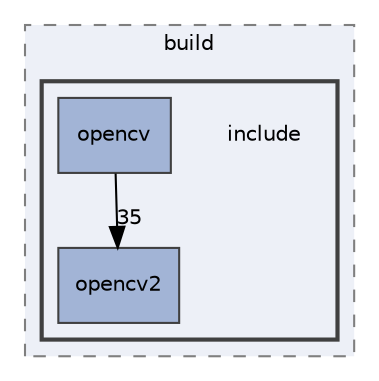 digraph "P4ALL_OCR-TABLES/vendor/OpenCV/build/include"
{
 // LATEX_PDF_SIZE
  edge [fontname="Helvetica",fontsize="10",labelfontname="Helvetica",labelfontsize="10"];
  node [fontname="Helvetica",fontsize="10",shape=record];
  compound=true
  subgraph clusterdir_85e460193e58f77f173edd3c8b79634a {
    graph [ bgcolor="#edf0f7", pencolor="grey50", style="filled,dashed,", label="build", fontname="Helvetica", fontsize="10", URL="dir_85e460193e58f77f173edd3c8b79634a.html"]
  subgraph clusterdir_c564cbabe16cc86e858933ac198663d8 {
    graph [ bgcolor="#edf0f7", pencolor="grey25", style="filled,bold,", label="", fontname="Helvetica", fontsize="10", URL="dir_c564cbabe16cc86e858933ac198663d8.html"]
    dir_c564cbabe16cc86e858933ac198663d8 [shape=plaintext, label="include"];
  dir_f40246023b51f76f83c412ab99229fe1 [shape=box, label="opencv", style="filled,", fillcolor="#a2b4d6", color="grey25", URL="dir_f40246023b51f76f83c412ab99229fe1.html"];
  dir_82e4f955188045376eca4cdd73edc36b [shape=box, label="opencv2", style="filled,", fillcolor="#a2b4d6", color="grey25", URL="dir_82e4f955188045376eca4cdd73edc36b.html"];
  }
  }
  dir_f40246023b51f76f83c412ab99229fe1->dir_82e4f955188045376eca4cdd73edc36b [headlabel="35", labeldistance=1.5 headhref="dir_000035_000036.html"];
}
